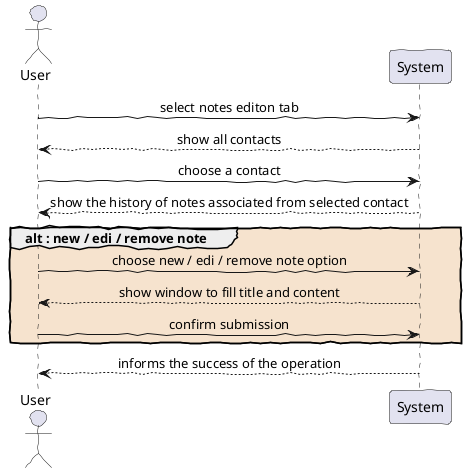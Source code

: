 @startuml ssd_notes_edition.png
skinparam handwritten true
skinparam packageStyle rect
skinparam defaultFontName FG Virgil
skinparam shadowing false 
skinparam SequenceMessageAlign center

actor User 
participant "System" as S
User -> S : select notes editon tab
S --> User : show all contacts
User -> S : choose a contact
S --> User : show the history of notes associated from selected contact
group #F6E3CE alt : new / edi / remove note
User -> S : choose new / edi / remove note option
S --> User : show window to fill title and content
User -> S : confirm submission
end group
S --> User : informs the success of the operation

@enduml
